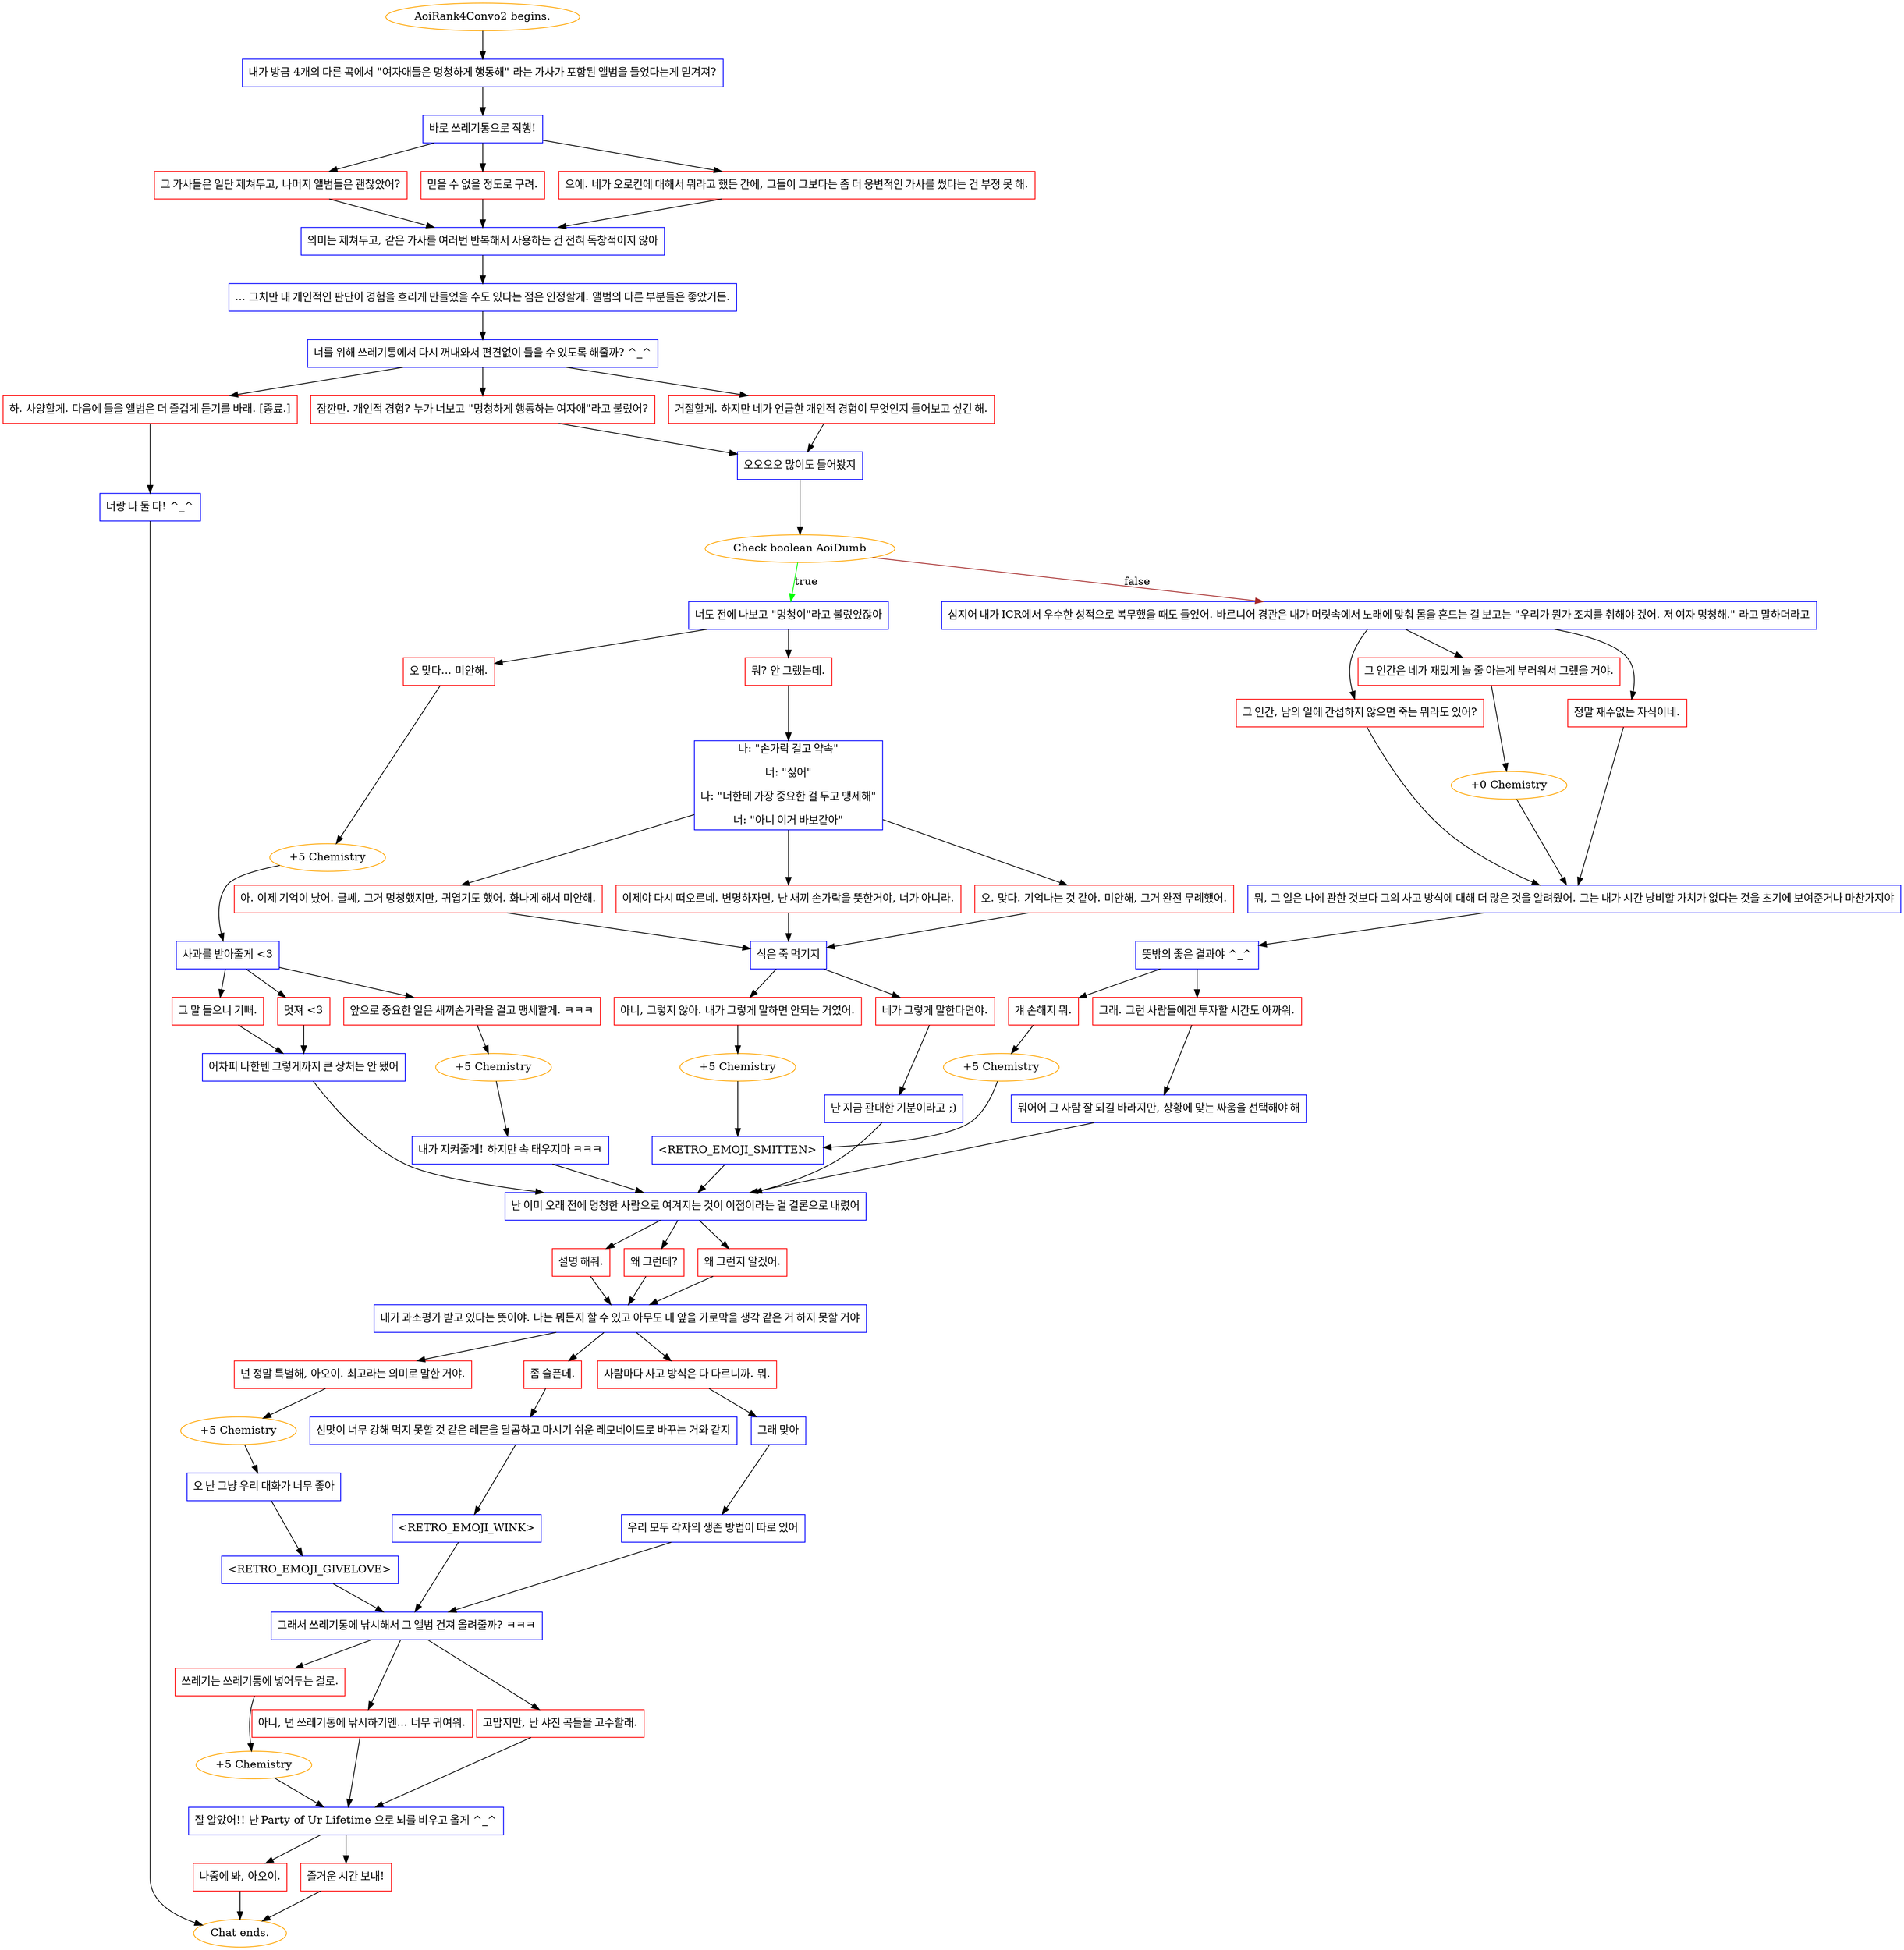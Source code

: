 digraph {
	"AoiRank4Convo2 begins." [color=orange];
		"AoiRank4Convo2 begins." -> j3600502133;
	j3600502133 [label="내가 방금 4개의 다른 곡에서 \"여자애들은 멍청하게 행동해\" 라는 가사가 포함된 앨범을 들었다는게 믿겨져?",shape=box,color=blue];
		j3600502133 -> j1609902880;
	j1609902880 [label="바로 쓰레기통으로 직행!",shape=box,color=blue];
		j1609902880 -> j3795102284;
		j1609902880 -> j2541617170;
		j1609902880 -> j1942162164;
	j3795102284 [label="그 가사들은 일단 제쳐두고, 나머지 앨범들은 괜찮았어?",shape=box,color=red];
		j3795102284 -> j1777737739;
	j2541617170 [label="믿을 수 없을 정도로 구려.",shape=box,color=red];
		j2541617170 -> j1777737739;
	j1942162164 [label="으에. 네가 오로킨에 대해서 뭐라고 했든 간에, 그들이 그보다는 좀 더 웅변적인 가사를 썼다는 건 부정 못 해.",shape=box,color=red];
		j1942162164 -> j1777737739;
	j1777737739 [label="의미는 제쳐두고, 같은 가사를 여러번 반복해서 사용하는 건 전혀 독창적이지 않아",shape=box,color=blue];
		j1777737739 -> j868944028;
	j868944028 [label="... 그치만 내 개인적인 판단이 경험을 흐리게 만들었을 수도 있다는 점은 인정할게. 앨범의 다른 부분들은 좋았거든.",shape=box,color=blue];
		j868944028 -> j2005040919;
	j2005040919 [label="너를 위해 쓰레기통에서 다시 꺼내와서 편견없이 들을 수 있도록 해줄까? ^_^",shape=box,color=blue];
		j2005040919 -> j1973215424;
		j2005040919 -> j2912383454;
		j2005040919 -> j2799766082;
	j1973215424 [label="거절할게. 하지만 네가 언급한 개인적 경험이 무엇인지 들어보고 싶긴 해.",shape=box,color=red];
		j1973215424 -> j2961504858;
	j2912383454 [label="잠깐만. 개인적 경험? 누가 너보고 \"멍청하게 행동하는 여자애\"라고 불렀어?",shape=box,color=red];
		j2912383454 -> j2961504858;
	j2799766082 [label="하. 사양할게. 다음에 들을 앨범은 더 즐겁게 듣기를 바래. [종료.]",shape=box,color=red];
		j2799766082 -> j651985153;
	j2961504858 [label="오오오오 많이도 들어봤지",shape=box,color=blue];
		j2961504858 -> j627210173;
	j651985153 [label="너랑 나 둘 다! ^_^",shape=box,color=blue];
		j651985153 -> "Chat ends.";
	j627210173 [label="Check boolean AoiDumb",color=orange];
		j627210173 -> j840072324 [label=true,color=green];
		j627210173 -> j3931788051 [label=false,color=brown];
	"Chat ends." [color=orange];
	j840072324 [label="너도 전에 나보고 \"멍청이\"라고 불렀었잖아",shape=box,color=blue];
		j840072324 -> j2142806090;
		j840072324 -> j2804204310;
	j3931788051 [label="심지어 내가 ICR에서 우수한 성적으로 복무했을 때도 들었어. 바르니어 경관은 내가 머릿속에서 노래에 맞춰 몸을 흔드는 걸 보고는 \"우리가 뭔가 조치를 취해야 겠어. 저 여자 멍청해.\" 라고 말하더라고",shape=box,color=blue];
		j3931788051 -> j3718746523;
		j3931788051 -> j169718658;
		j3931788051 -> j1549563828;
	j2142806090 [label="뭐? 안 그랬는데.",shape=box,color=red];
		j2142806090 -> j555403746;
	j2804204310 [label="오 맞다... 미안해.",shape=box,color=red];
		j2804204310 -> j2123141754;
	j3718746523 [label="정말 재수없는 자식이네.",shape=box,color=red];
		j3718746523 -> j3869163454;
	j169718658 [label="그 인간은 네가 재밌게 놀 줄 아는게 부러워서 그랬을 거야.",shape=box,color=red];
		j169718658 -> j858460999;
	j1549563828 [label="그 인간, 남의 일에 간섭하지 않으면 죽는 뭐라도 있어?",shape=box,color=red];
		j1549563828 -> j3869163454;
	j555403746 [label="나: \"손가락 걸고 약속\"
너: \"싫어\"
나: \"너한테 가장 중요한 걸 두고 맹세해\"
너: \"아니 이거 바보같아\"",shape=box,color=blue];
		j555403746 -> j2254275101;
		j555403746 -> j459029412;
		j555403746 -> j4084896435;
	j2123141754 [label="+5 Chemistry",color=orange];
		j2123141754 -> j171801177;
	j3869163454 [label="뭐, 그 일은 나에 관한 것보다 그의 사고 방식에 대해 더 많은 것을 알려줬어. 그는 내가 시간 낭비할 가치가 없다는 것을 초기에 보여준거나 마찬가지야",shape=box,color=blue];
		j3869163454 -> j3821137502;
	j858460999 [label="+0 Chemistry",color=orange];
		j858460999 -> j3869163454;
	j2254275101 [label="이제야 다시 떠오르네. 변명하자면, 난 새끼 손가락을 뜻한거야, 너가 아니라.",shape=box,color=red];
		j2254275101 -> j75433436;
	j459029412 [label="오. 맞다. 기억나는 것 같아. 미안해, 그거 완전 무례했어.",shape=box,color=red];
		j459029412 -> j75433436;
	j4084896435 [label="아. 이제 기억이 났어. 글쎄, 그거 멍청했지만, 귀엽기도 했어. 화나게 해서 미안해.",shape=box,color=red];
		j4084896435 -> j75433436;
	j171801177 [label="사과를 받아줄게 <3",shape=box,color=blue];
		j171801177 -> j17490213;
		j171801177 -> j3477160365;
		j171801177 -> j774935132;
	j3821137502 [label="뜻밖의 좋은 결과야 ^_^",shape=box,color=blue];
		j3821137502 -> j1988828671;
		j3821137502 -> j1423810474;
	j75433436 [label="식은 죽 먹기지",shape=box,color=blue];
		j75433436 -> j4086387555;
		j75433436 -> j562290246;
	j17490213 [label="앞으로 중요한 일은 새끼손가락을 걸고 맹세할게. ㅋㅋㅋ",shape=box,color=red];
		j17490213 -> j2841416835;
	j3477160365 [label="멋져 <3",shape=box,color=red];
		j3477160365 -> j2420241600;
	j774935132 [label="그 말 들으니 기뻐.",shape=box,color=red];
		j774935132 -> j2420241600;
	j1988828671 [label="걔 손해지 뭐.",shape=box,color=red];
		j1988828671 -> j2817470024;
	j1423810474 [label="그래. 그런 사람들에겐 투자할 시간도 아까워.",shape=box,color=red];
		j1423810474 -> j207233601;
	j4086387555 [label="아니, 그렇지 않아. 내가 그렇게 말하면 안되는 거였어.",shape=box,color=red];
		j4086387555 -> j2154154;
	j562290246 [label="네가 그렇게 말한다면야.",shape=box,color=red];
		j562290246 -> j527030845;
	j2841416835 [label="+5 Chemistry",color=orange];
		j2841416835 -> j267621153;
	j2420241600 [label="어차피 나한텐 그렇게까지 큰 상처는 안 됐어",shape=box,color=blue];
		j2420241600 -> j4042998851;
	j2817470024 [label="+5 Chemistry",color=orange];
		j2817470024 -> j1396928120;
	j207233601 [label="뭐어어 그 사람 잘 되길 바라지만, 상황에 맞는 싸움을 선택해야 해",shape=box,color=blue];
		j207233601 -> j4042998851;
	j2154154 [label="+5 Chemistry",color=orange];
		j2154154 -> j1396928120;
	j527030845 [label="난 지금 관대한 기분이라고 ;)",shape=box,color=blue];
		j527030845 -> j4042998851;
	j267621153 [label="내가 지켜줄게! 하지만 속 태우지마 ㅋㅋㅋ",shape=box,color=blue];
		j267621153 -> j4042998851;
	j4042998851 [label="난 이미 오래 전에 멍청한 사람으로 여겨지는 것이 이점이라는 걸 결론으로 내렸어",shape=box,color=blue];
		j4042998851 -> j817887652;
		j4042998851 -> j1845853891;
		j4042998851 -> j1824727255;
	j1396928120 [label="<RETRO_EMOJI_SMITTEN>",shape=box,color=blue];
		j1396928120 -> j4042998851;
	j817887652 [label="왜 그런데?",shape=box,color=red];
		j817887652 -> j158292106;
	j1845853891 [label="왜 그런지 알겠어.",shape=box,color=red];
		j1845853891 -> j158292106;
	j1824727255 [label="설명 해줘.",shape=box,color=red];
		j1824727255 -> j158292106;
	j158292106 [label="내가 과소평가 받고 있다는 뜻이야. 나는 뭐든지 할 수 있고 아무도 내 앞을 가로막을 생각 같은 거 하지 못할 거야",shape=box,color=blue];
		j158292106 -> j1499997670;
		j158292106 -> j2054527990;
		j158292106 -> j737360322;
	j1499997670 [label="좀 슬픈데.",shape=box,color=red];
		j1499997670 -> j3353844027;
	j2054527990 [label="넌 정말 특별해, 아오이. 최고라는 의미로 말한 거야.",shape=box,color=red];
		j2054527990 -> j2549907224;
	j737360322 [label="사람마다 사고 방식은 다 다르니까. 뭐.",shape=box,color=red];
		j737360322 -> j1413958819;
	j3353844027 [label="신맛이 너무 강해 먹지 못할 것 같은 레몬을 달콤하고 마시기 쉬운 레모네이드로 바꾸는 거와 같지",shape=box,color=blue];
		j3353844027 -> j1896597472;
	j2549907224 [label="+5 Chemistry",color=orange];
		j2549907224 -> j2934029785;
	j1413958819 [label="그래 맞아",shape=box,color=blue];
		j1413958819 -> j3523695095;
	j1896597472 [label="<RETRO_EMOJI_WINK>",shape=box,color=blue];
		j1896597472 -> j1493006311;
	j2934029785 [label="오 난 그냥 우리 대화가 너무 좋아",shape=box,color=blue];
		j2934029785 -> j2564730802;
	j3523695095 [label="우리 모두 각자의 생존 방법이 따로 있어",shape=box,color=blue];
		j3523695095 -> j1493006311;
	j1493006311 [label="그래서 쓰레기통에 낚시해서 그 앨범 건져 올려줄까? ㅋㅋㅋ",shape=box,color=blue];
		j1493006311 -> j3002219570;
		j1493006311 -> j1200975837;
		j1493006311 -> j2494412303;
	j2564730802 [label="<RETRO_EMOJI_GIVELOVE>",shape=box,color=blue];
		j2564730802 -> j1493006311;
	j3002219570 [label="아니, 넌 쓰레기통에 낚시하기엔... 너무 귀여워.",shape=box,color=red];
		j3002219570 -> j1484523354;
	j1200975837 [label="쓰레기는 쓰레기통에 넣어두는 걸로.",shape=box,color=red];
		j1200975837 -> j1840887857;
	j2494412303 [label="고맙지만, 난 샤진 곡들을 고수할래.",shape=box,color=red];
		j2494412303 -> j1484523354;
	j1484523354 [label="잘 알았어!! 난 Party of Ur Lifetime 으로 뇌를 비우고 올게 ^_^",shape=box,color=blue];
		j1484523354 -> j753967437;
		j1484523354 -> j3611869209;
	j1840887857 [label="+5 Chemistry",color=orange];
		j1840887857 -> j1484523354;
	j753967437 [label="즐거운 시간 보내!",shape=box,color=red];
		j753967437 -> "Chat ends.";
	j3611869209 [label="나중에 봐, 아오이.",shape=box,color=red];
		j3611869209 -> "Chat ends.";
}